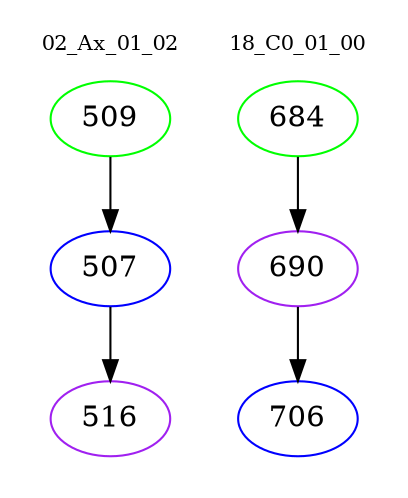 digraph{
subgraph cluster_0 {
color = white
label = "02_Ax_01_02";
fontsize=10;
T0_509 [label="509", color="green"]
T0_509 -> T0_507 [color="black"]
T0_507 [label="507", color="blue"]
T0_507 -> T0_516 [color="black"]
T0_516 [label="516", color="purple"]
}
subgraph cluster_1 {
color = white
label = "18_C0_01_00";
fontsize=10;
T1_684 [label="684", color="green"]
T1_684 -> T1_690 [color="black"]
T1_690 [label="690", color="purple"]
T1_690 -> T1_706 [color="black"]
T1_706 [label="706", color="blue"]
}
}

